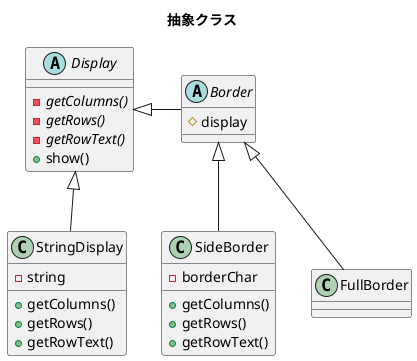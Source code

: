 @startuml name

title 抽象クラス

abstract class Display {
    - {abstract} getColumns()
    - {abstract} getRows()
    - {abstract} getRowText()
    + show()
}

class StringDisplay {
    - string
    + getColumns()
    + getRows()
    + getRowText()
}

abstract class Border {
    # display
}

class SideBorder {
    - borderChar

    + getColumns()
    + getRows()
    + getRowText()
}

class FullBorder {

}

Display <|- Border
Display <|-- StringDisplay
Border <|-- SideBorder
Border <|-- FullBorder

@enduml
